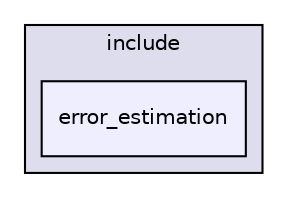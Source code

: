 digraph "/home/lwz/libmesh/include/error_estimation" {
  compound=true
  node [ fontsize="10", fontname="Helvetica"];
  edge [ labelfontsize="10", labelfontname="Helvetica"];
  subgraph clusterdir_e7fee3c13989f8a9ad582fb61a959d2f {
    graph [ bgcolor="#ddddee", pencolor="black", label="include" fontname="Helvetica", fontsize="10", URL="dir_e7fee3c13989f8a9ad582fb61a959d2f.html"]
  dir_26308611f6674542fec5714ccc091e4c [shape=box, label="error_estimation", style="filled", fillcolor="#eeeeff", pencolor="black", URL="dir_26308611f6674542fec5714ccc091e4c.html"];
  }
}
